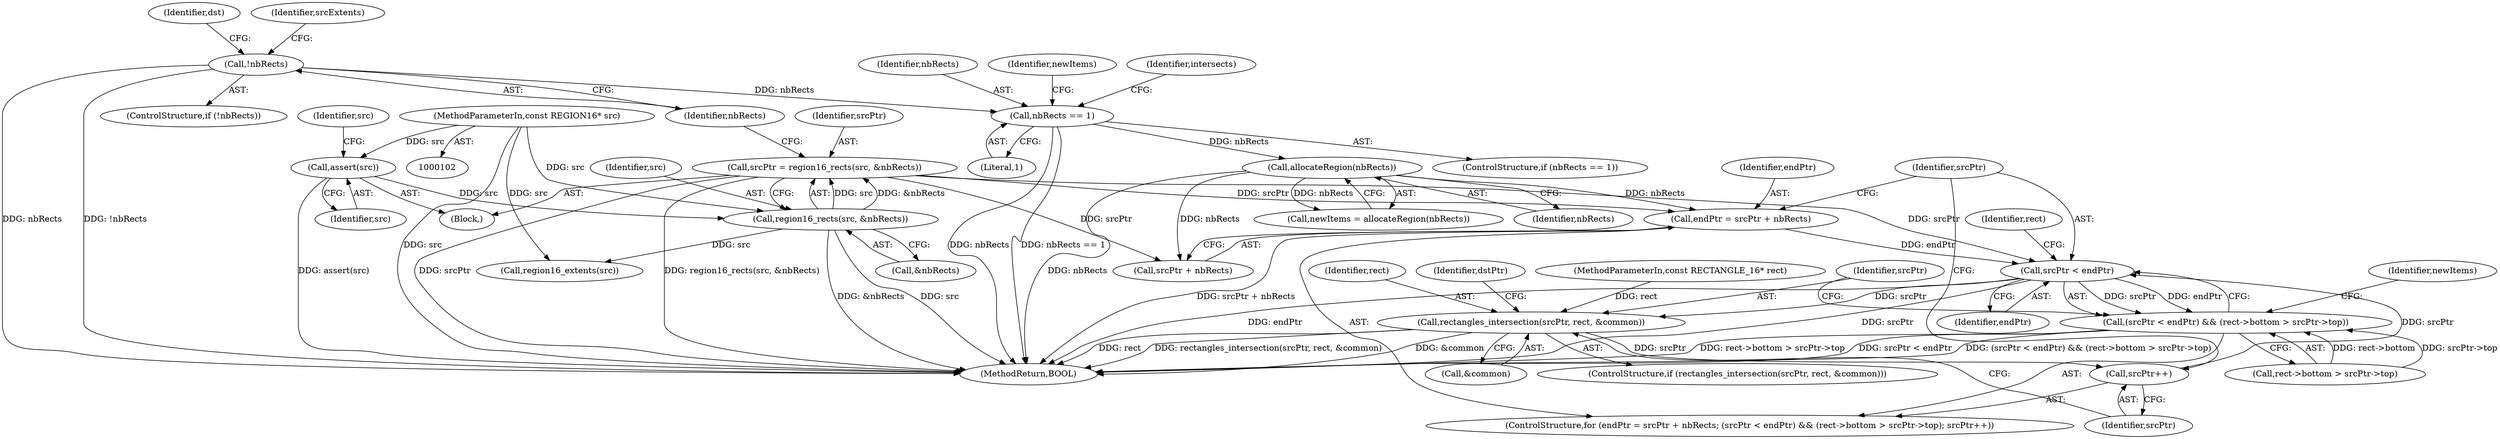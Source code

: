 digraph "0_FreeRDP_fc80ab45621bd966f70594c0b7393ec005a94007_0@integer" {
"1000191" [label="(Call,endPtr = srcPtr + nbRects)"];
"1000122" [label="(Call,srcPtr = region16_rects(src, &nbRects))"];
"1000124" [label="(Call,region16_rects(src, &nbRects))"];
"1000116" [label="(Call,assert(src))"];
"1000104" [label="(MethodParameterIn,const REGION16* src)"];
"1000167" [label="(Call,allocateRegion(nbRects))"];
"1000141" [label="(Call,nbRects == 1)"];
"1000129" [label="(Call,!nbRects)"];
"1000197" [label="(Call,srcPtr < endPtr)"];
"1000196" [label="(Call,(srcPtr < endPtr) && (rect->bottom > srcPtr->top))"];
"1000211" [label="(Call,rectangles_intersection(srcPtr, rect, &common))"];
"1000207" [label="(Call,srcPtr++)"];
"1000281" [label="(Identifier,newItems)"];
"1000123" [label="(Identifier,srcPtr)"];
"1000190" [label="(ControlStructure,for (endPtr = srcPtr + nbRects; (srcPtr < endPtr) && (rect->bottom > srcPtr->top); srcPtr++))"];
"1000116" [label="(Call,assert(src))"];
"1000192" [label="(Identifier,endPtr)"];
"1000212" [label="(Identifier,srcPtr)"];
"1000129" [label="(Call,!nbRects)"];
"1000193" [label="(Call,srcPtr + nbRects)"];
"1000126" [label="(Call,&nbRects)"];
"1000200" [label="(Call,rect->bottom > srcPtr->top)"];
"1000219" [label="(Identifier,dstPtr)"];
"1000124" [label="(Call,region16_rects(src, &nbRects))"];
"1000138" [label="(Call,region16_extents(src))"];
"1000199" [label="(Identifier,endPtr)"];
"1000125" [label="(Identifier,src)"];
"1000142" [label="(Identifier,nbRects)"];
"1000207" [label="(Call,srcPtr++)"];
"1000214" [label="(Call,&common)"];
"1000105" [label="(MethodParameterIn,const RECTANGLE_16* rect)"];
"1000208" [label="(Identifier,srcPtr)"];
"1000341" [label="(MethodReturn,BOOL)"];
"1000196" [label="(Call,(srcPtr < endPtr) && (rect->bottom > srcPtr->top))"];
"1000117" [label="(Identifier,src)"];
"1000133" [label="(Identifier,dst)"];
"1000137" [label="(Identifier,srcExtents)"];
"1000166" [label="(Identifier,newItems)"];
"1000202" [label="(Identifier,rect)"];
"1000140" [label="(ControlStructure,if (nbRects == 1))"];
"1000128" [label="(ControlStructure,if (!nbRects))"];
"1000210" [label="(ControlStructure,if (rectangles_intersection(srcPtr, rect, &common)))"];
"1000165" [label="(Call,newItems = allocateRegion(nbRects))"];
"1000211" [label="(Call,rectangles_intersection(srcPtr, rect, &common))"];
"1000104" [label="(MethodParameterIn,const REGION16* src)"];
"1000141" [label="(Call,nbRects == 1)"];
"1000120" [label="(Identifier,src)"];
"1000143" [label="(Literal,1)"];
"1000122" [label="(Call,srcPtr = region16_rects(src, &nbRects))"];
"1000106" [label="(Block,)"];
"1000198" [label="(Identifier,srcPtr)"];
"1000167" [label="(Call,allocateRegion(nbRects))"];
"1000191" [label="(Call,endPtr = srcPtr + nbRects)"];
"1000147" [label="(Identifier,intersects)"];
"1000130" [label="(Identifier,nbRects)"];
"1000197" [label="(Call,srcPtr < endPtr)"];
"1000213" [label="(Identifier,rect)"];
"1000168" [label="(Identifier,nbRects)"];
"1000191" -> "1000190"  [label="AST: "];
"1000191" -> "1000193"  [label="CFG: "];
"1000192" -> "1000191"  [label="AST: "];
"1000193" -> "1000191"  [label="AST: "];
"1000198" -> "1000191"  [label="CFG: "];
"1000191" -> "1000341"  [label="DDG: srcPtr + nbRects"];
"1000122" -> "1000191"  [label="DDG: srcPtr"];
"1000167" -> "1000191"  [label="DDG: nbRects"];
"1000191" -> "1000197"  [label="DDG: endPtr"];
"1000122" -> "1000106"  [label="AST: "];
"1000122" -> "1000124"  [label="CFG: "];
"1000123" -> "1000122"  [label="AST: "];
"1000124" -> "1000122"  [label="AST: "];
"1000130" -> "1000122"  [label="CFG: "];
"1000122" -> "1000341"  [label="DDG: srcPtr"];
"1000122" -> "1000341"  [label="DDG: region16_rects(src, &nbRects)"];
"1000124" -> "1000122"  [label="DDG: src"];
"1000124" -> "1000122"  [label="DDG: &nbRects"];
"1000122" -> "1000193"  [label="DDG: srcPtr"];
"1000122" -> "1000197"  [label="DDG: srcPtr"];
"1000124" -> "1000126"  [label="CFG: "];
"1000125" -> "1000124"  [label="AST: "];
"1000126" -> "1000124"  [label="AST: "];
"1000124" -> "1000341"  [label="DDG: &nbRects"];
"1000124" -> "1000341"  [label="DDG: src"];
"1000116" -> "1000124"  [label="DDG: src"];
"1000104" -> "1000124"  [label="DDG: src"];
"1000124" -> "1000138"  [label="DDG: src"];
"1000116" -> "1000106"  [label="AST: "];
"1000116" -> "1000117"  [label="CFG: "];
"1000117" -> "1000116"  [label="AST: "];
"1000120" -> "1000116"  [label="CFG: "];
"1000116" -> "1000341"  [label="DDG: assert(src)"];
"1000104" -> "1000116"  [label="DDG: src"];
"1000104" -> "1000102"  [label="AST: "];
"1000104" -> "1000341"  [label="DDG: src"];
"1000104" -> "1000138"  [label="DDG: src"];
"1000167" -> "1000165"  [label="AST: "];
"1000167" -> "1000168"  [label="CFG: "];
"1000168" -> "1000167"  [label="AST: "];
"1000165" -> "1000167"  [label="CFG: "];
"1000167" -> "1000341"  [label="DDG: nbRects"];
"1000167" -> "1000165"  [label="DDG: nbRects"];
"1000141" -> "1000167"  [label="DDG: nbRects"];
"1000167" -> "1000193"  [label="DDG: nbRects"];
"1000141" -> "1000140"  [label="AST: "];
"1000141" -> "1000143"  [label="CFG: "];
"1000142" -> "1000141"  [label="AST: "];
"1000143" -> "1000141"  [label="AST: "];
"1000147" -> "1000141"  [label="CFG: "];
"1000166" -> "1000141"  [label="CFG: "];
"1000141" -> "1000341"  [label="DDG: nbRects"];
"1000141" -> "1000341"  [label="DDG: nbRects == 1"];
"1000129" -> "1000141"  [label="DDG: nbRects"];
"1000129" -> "1000128"  [label="AST: "];
"1000129" -> "1000130"  [label="CFG: "];
"1000130" -> "1000129"  [label="AST: "];
"1000133" -> "1000129"  [label="CFG: "];
"1000137" -> "1000129"  [label="CFG: "];
"1000129" -> "1000341"  [label="DDG: nbRects"];
"1000129" -> "1000341"  [label="DDG: !nbRects"];
"1000197" -> "1000196"  [label="AST: "];
"1000197" -> "1000199"  [label="CFG: "];
"1000198" -> "1000197"  [label="AST: "];
"1000199" -> "1000197"  [label="AST: "];
"1000202" -> "1000197"  [label="CFG: "];
"1000196" -> "1000197"  [label="CFG: "];
"1000197" -> "1000341"  [label="DDG: endPtr"];
"1000197" -> "1000341"  [label="DDG: srcPtr"];
"1000197" -> "1000196"  [label="DDG: srcPtr"];
"1000197" -> "1000196"  [label="DDG: endPtr"];
"1000207" -> "1000197"  [label="DDG: srcPtr"];
"1000197" -> "1000211"  [label="DDG: srcPtr"];
"1000196" -> "1000190"  [label="AST: "];
"1000196" -> "1000200"  [label="CFG: "];
"1000200" -> "1000196"  [label="AST: "];
"1000212" -> "1000196"  [label="CFG: "];
"1000281" -> "1000196"  [label="CFG: "];
"1000196" -> "1000341"  [label="DDG: rect->bottom > srcPtr->top"];
"1000196" -> "1000341"  [label="DDG: srcPtr < endPtr"];
"1000196" -> "1000341"  [label="DDG: (srcPtr < endPtr) && (rect->bottom > srcPtr->top)"];
"1000200" -> "1000196"  [label="DDG: rect->bottom"];
"1000200" -> "1000196"  [label="DDG: srcPtr->top"];
"1000211" -> "1000210"  [label="AST: "];
"1000211" -> "1000214"  [label="CFG: "];
"1000212" -> "1000211"  [label="AST: "];
"1000213" -> "1000211"  [label="AST: "];
"1000214" -> "1000211"  [label="AST: "];
"1000219" -> "1000211"  [label="CFG: "];
"1000208" -> "1000211"  [label="CFG: "];
"1000211" -> "1000341"  [label="DDG: &common"];
"1000211" -> "1000341"  [label="DDG: rect"];
"1000211" -> "1000341"  [label="DDG: rectangles_intersection(srcPtr, rect, &common)"];
"1000211" -> "1000207"  [label="DDG: srcPtr"];
"1000105" -> "1000211"  [label="DDG: rect"];
"1000207" -> "1000190"  [label="AST: "];
"1000207" -> "1000208"  [label="CFG: "];
"1000208" -> "1000207"  [label="AST: "];
"1000198" -> "1000207"  [label="CFG: "];
}
